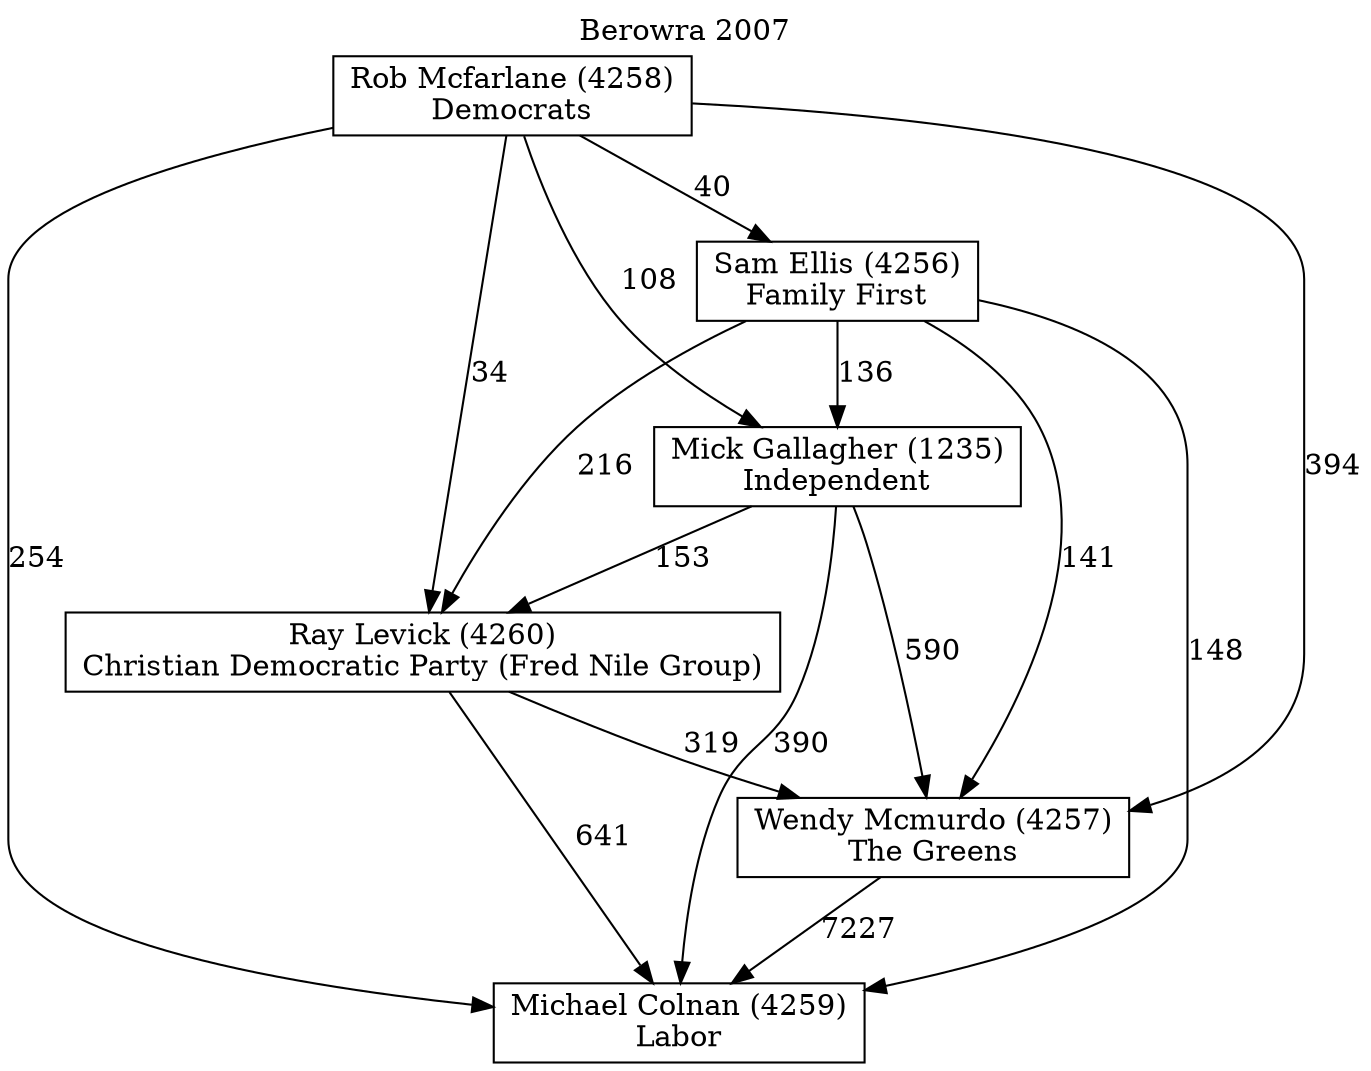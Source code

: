 // House preference flow
digraph "Michael Colnan (4259)_Berowra_2007" {
	graph [label="Berowra 2007" labelloc=t mclimit=10]
	node [shape=box]
	"Michael Colnan (4259)" [label="Michael Colnan (4259)
Labor"]
	"Wendy Mcmurdo (4257)" [label="Wendy Mcmurdo (4257)
The Greens"]
	"Ray Levick (4260)" [label="Ray Levick (4260)
Christian Democratic Party (Fred Nile Group)"]
	"Mick Gallagher (1235)" [label="Mick Gallagher (1235)
Independent"]
	"Sam Ellis (4256)" [label="Sam Ellis (4256)
Family First"]
	"Rob Mcfarlane (4258)" [label="Rob Mcfarlane (4258)
Democrats"]
	"Wendy Mcmurdo (4257)" -> "Michael Colnan (4259)" [label=7227]
	"Ray Levick (4260)" -> "Wendy Mcmurdo (4257)" [label=319]
	"Mick Gallagher (1235)" -> "Ray Levick (4260)" [label=153]
	"Sam Ellis (4256)" -> "Mick Gallagher (1235)" [label=136]
	"Rob Mcfarlane (4258)" -> "Sam Ellis (4256)" [label=40]
	"Ray Levick (4260)" -> "Michael Colnan (4259)" [label=641]
	"Mick Gallagher (1235)" -> "Michael Colnan (4259)" [label=390]
	"Sam Ellis (4256)" -> "Michael Colnan (4259)" [label=148]
	"Rob Mcfarlane (4258)" -> "Michael Colnan (4259)" [label=254]
	"Rob Mcfarlane (4258)" -> "Mick Gallagher (1235)" [label=108]
	"Sam Ellis (4256)" -> "Ray Levick (4260)" [label=216]
	"Rob Mcfarlane (4258)" -> "Ray Levick (4260)" [label=34]
	"Mick Gallagher (1235)" -> "Wendy Mcmurdo (4257)" [label=590]
	"Sam Ellis (4256)" -> "Wendy Mcmurdo (4257)" [label=141]
	"Rob Mcfarlane (4258)" -> "Wendy Mcmurdo (4257)" [label=394]
}
